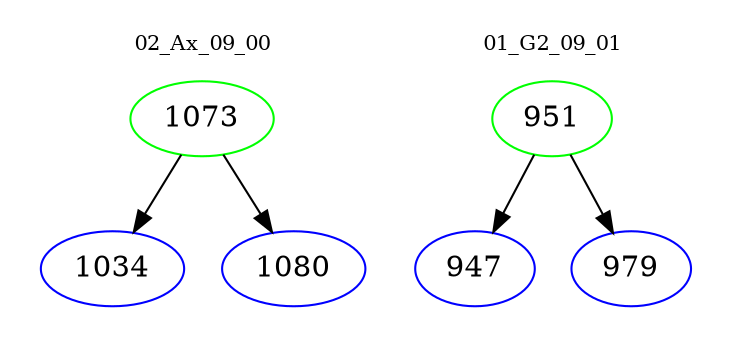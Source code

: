 digraph{
subgraph cluster_0 {
color = white
label = "02_Ax_09_00";
fontsize=10;
T0_1073 [label="1073", color="green"]
T0_1073 -> T0_1034 [color="black"]
T0_1034 [label="1034", color="blue"]
T0_1073 -> T0_1080 [color="black"]
T0_1080 [label="1080", color="blue"]
}
subgraph cluster_1 {
color = white
label = "01_G2_09_01";
fontsize=10;
T1_951 [label="951", color="green"]
T1_951 -> T1_947 [color="black"]
T1_947 [label="947", color="blue"]
T1_951 -> T1_979 [color="black"]
T1_979 [label="979", color="blue"]
}
}
